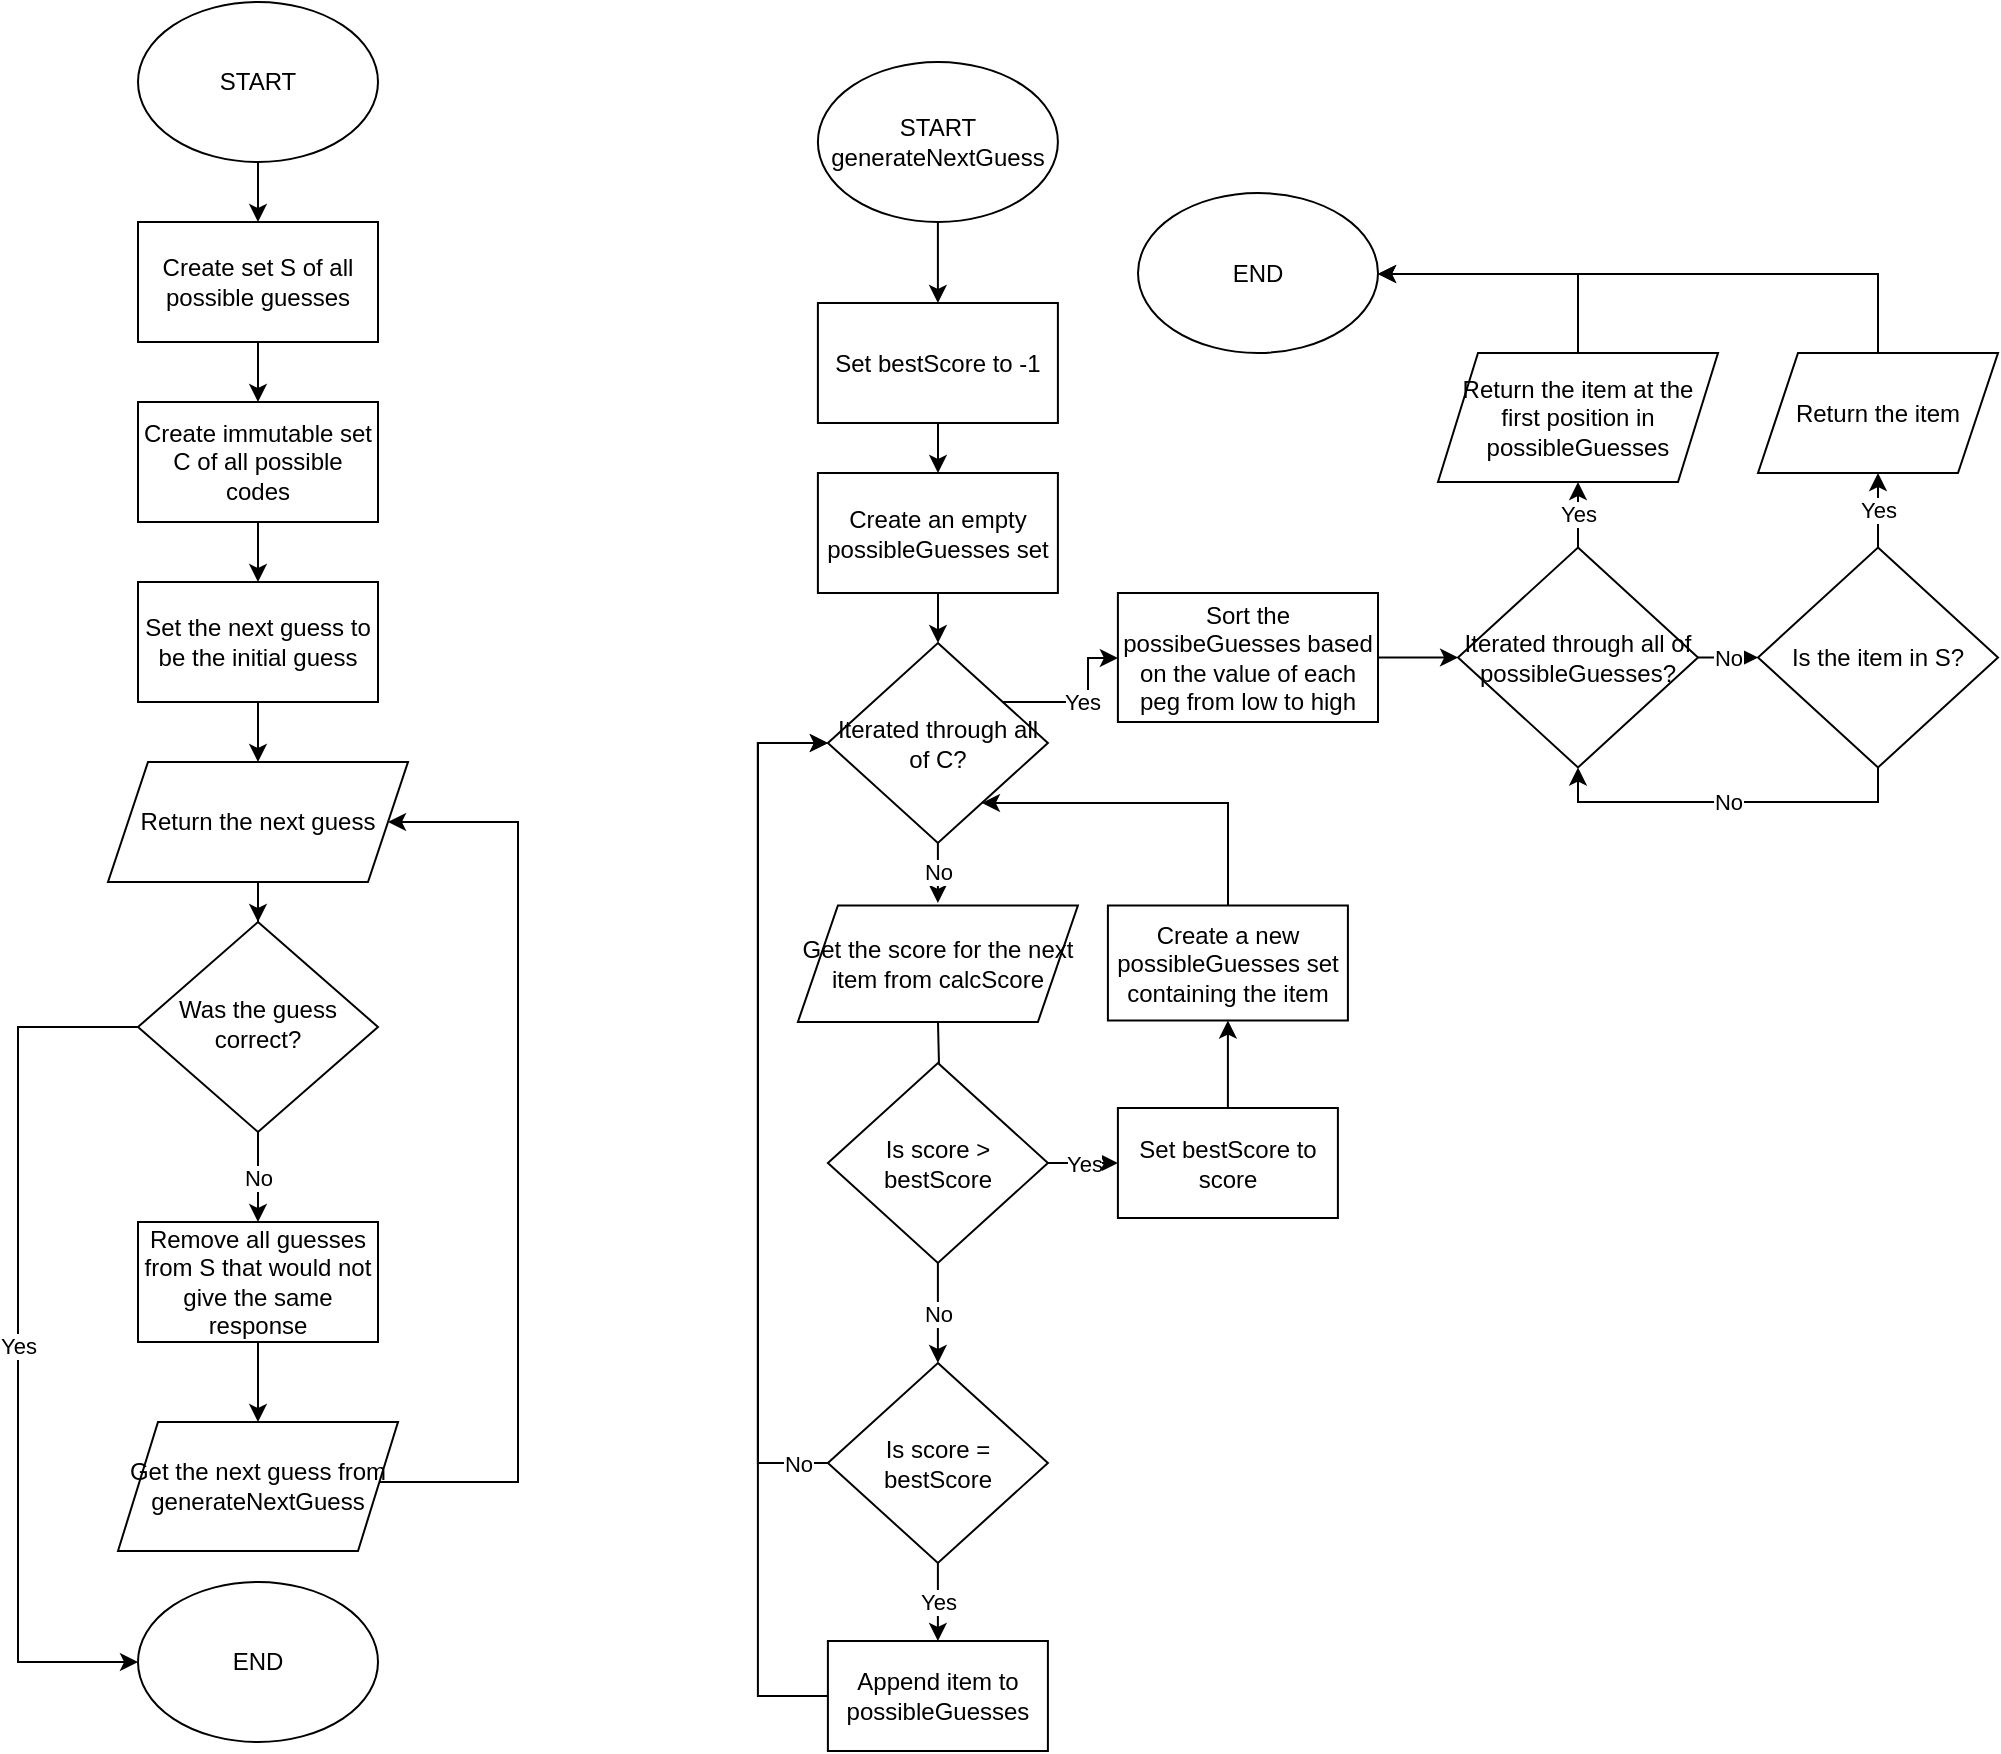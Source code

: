 <mxfile version="20.6.0" type="github"><diagram id="C5RBs43oDa-KdzZeNtuy" name="Page-1"><mxGraphModel dx="1298" dy="771" grid="1" gridSize="10" guides="1" tooltips="1" connect="1" arrows="1" fold="1" page="1" pageScale="1" pageWidth="827" pageHeight="1169" math="0" shadow="0"><root><mxCell id="WIyWlLk6GJQsqaUBKTNV-0"/><mxCell id="WIyWlLk6GJQsqaUBKTNV-1" parent="WIyWlLk6GJQsqaUBKTNV-0"/><mxCell id="X9C1vtubzveI6itHX-SZ-12" value="" style="edgeStyle=orthogonalEdgeStyle;rounded=0;orthogonalLoop=1;jettySize=auto;html=1;" edge="1" parent="WIyWlLk6GJQsqaUBKTNV-1" source="X9C1vtubzveI6itHX-SZ-0" target="X9C1vtubzveI6itHX-SZ-3"><mxGeometry relative="1" as="geometry"/></mxCell><mxCell id="X9C1vtubzveI6itHX-SZ-0" value="START" style="ellipse;whiteSpace=wrap;html=1;" vertex="1" parent="WIyWlLk6GJQsqaUBKTNV-1"><mxGeometry x="130" y="50" width="120" height="80" as="geometry"/></mxCell><mxCell id="X9C1vtubzveI6itHX-SZ-13" value="" style="edgeStyle=orthogonalEdgeStyle;rounded=0;orthogonalLoop=1;jettySize=auto;html=1;" edge="1" parent="WIyWlLk6GJQsqaUBKTNV-1" source="X9C1vtubzveI6itHX-SZ-3" target="X9C1vtubzveI6itHX-SZ-4"><mxGeometry relative="1" as="geometry"/></mxCell><mxCell id="X9C1vtubzveI6itHX-SZ-3" value="Create set S of all possible guesses" style="rounded=0;whiteSpace=wrap;html=1;" vertex="1" parent="WIyWlLk6GJQsqaUBKTNV-1"><mxGeometry x="130" y="160" width="120" height="60" as="geometry"/></mxCell><mxCell id="X9C1vtubzveI6itHX-SZ-14" value="" style="edgeStyle=orthogonalEdgeStyle;rounded=0;orthogonalLoop=1;jettySize=auto;html=1;" edge="1" parent="WIyWlLk6GJQsqaUBKTNV-1" source="X9C1vtubzveI6itHX-SZ-4" target="X9C1vtubzveI6itHX-SZ-6"><mxGeometry relative="1" as="geometry"/></mxCell><mxCell id="X9C1vtubzveI6itHX-SZ-4" value="Create immutable set C of all possible codes" style="rounded=0;whiteSpace=wrap;html=1;" vertex="1" parent="WIyWlLk6GJQsqaUBKTNV-1"><mxGeometry x="130" y="250" width="120" height="60" as="geometry"/></mxCell><mxCell id="X9C1vtubzveI6itHX-SZ-6" value="Set the next guess to be the initial guess" style="rounded=0;whiteSpace=wrap;html=1;" vertex="1" parent="WIyWlLk6GJQsqaUBKTNV-1"><mxGeometry x="130" y="340" width="120" height="60" as="geometry"/></mxCell><mxCell id="X9C1vtubzveI6itHX-SZ-16" value="" style="edgeStyle=orthogonalEdgeStyle;rounded=0;orthogonalLoop=1;jettySize=auto;html=1;" edge="1" parent="WIyWlLk6GJQsqaUBKTNV-1" source="X9C1vtubzveI6itHX-SZ-7" target="X9C1vtubzveI6itHX-SZ-10"><mxGeometry relative="1" as="geometry"/></mxCell><mxCell id="X9C1vtubzveI6itHX-SZ-19" value="" style="edgeStyle=orthogonalEdgeStyle;rounded=0;orthogonalLoop=1;jettySize=auto;html=1;" edge="1" parent="WIyWlLk6GJQsqaUBKTNV-1" source="X9C1vtubzveI6itHX-SZ-6" target="X9C1vtubzveI6itHX-SZ-7"><mxGeometry relative="1" as="geometry"/></mxCell><mxCell id="X9C1vtubzveI6itHX-SZ-7" value="Return the next guess" style="shape=parallelogram;perimeter=parallelogramPerimeter;whiteSpace=wrap;html=1;fixedSize=1;" vertex="1" parent="WIyWlLk6GJQsqaUBKTNV-1"><mxGeometry x="115" y="430" width="150" height="60" as="geometry"/></mxCell><mxCell id="X9C1vtubzveI6itHX-SZ-26" value="" style="edgeStyle=orthogonalEdgeStyle;rounded=0;orthogonalLoop=1;jettySize=auto;html=1;" edge="1" parent="WIyWlLk6GJQsqaUBKTNV-1" source="X9C1vtubzveI6itHX-SZ-8"><mxGeometry relative="1" as="geometry"><mxPoint x="190" y="760.0" as="targetPoint"/></mxGeometry></mxCell><mxCell id="X9C1vtubzveI6itHX-SZ-8" value="Remove all guesses from S that would not give the same response" style="rounded=0;whiteSpace=wrap;html=1;" vertex="1" parent="WIyWlLk6GJQsqaUBKTNV-1"><mxGeometry x="130" y="660" width="120" height="60" as="geometry"/></mxCell><mxCell id="X9C1vtubzveI6itHX-SZ-21" value="Yes" style="edgeStyle=orthogonalEdgeStyle;rounded=0;orthogonalLoop=1;jettySize=auto;html=1;" edge="1" parent="WIyWlLk6GJQsqaUBKTNV-1" source="X9C1vtubzveI6itHX-SZ-10" target="X9C1vtubzveI6itHX-SZ-11"><mxGeometry relative="1" as="geometry"><mxPoint x="300" y="562.5" as="targetPoint"/><Array as="points"><mxPoint x="70" y="563"/><mxPoint x="70" y="880"/></Array></mxGeometry></mxCell><mxCell id="X9C1vtubzveI6itHX-SZ-10" value="Was the guess correct?" style="rhombus;whiteSpace=wrap;html=1;shadow=0;fontFamily=Helvetica;fontSize=12;align=center;strokeWidth=1;spacing=6;spacingTop=-4;" vertex="1" parent="WIyWlLk6GJQsqaUBKTNV-1"><mxGeometry x="130" y="510" width="120" height="105" as="geometry"/></mxCell><mxCell id="X9C1vtubzveI6itHX-SZ-11" value="END" style="ellipse;whiteSpace=wrap;html=1;" vertex="1" parent="WIyWlLk6GJQsqaUBKTNV-1"><mxGeometry x="130" y="840" width="120" height="80" as="geometry"/></mxCell><mxCell id="X9C1vtubzveI6itHX-SZ-24" value="No" style="edgeStyle=orthogonalEdgeStyle;rounded=0;orthogonalLoop=1;jettySize=auto;html=1;" edge="1" parent="WIyWlLk6GJQsqaUBKTNV-1" source="X9C1vtubzveI6itHX-SZ-10" target="X9C1vtubzveI6itHX-SZ-8"><mxGeometry relative="1" as="geometry"><mxPoint x="140" y="572.5" as="sourcePoint"/><mxPoint x="140" y="860" as="targetPoint"/><Array as="points"><mxPoint x="190" y="650"/><mxPoint x="190" y="650"/></Array></mxGeometry></mxCell><mxCell id="X9C1vtubzveI6itHX-SZ-27" value="" style="edgeStyle=orthogonalEdgeStyle;rounded=0;orthogonalLoop=1;jettySize=auto;html=1;" edge="1" parent="WIyWlLk6GJQsqaUBKTNV-1" target="X9C1vtubzveI6itHX-SZ-7"><mxGeometry relative="1" as="geometry"><mxPoint x="250" y="790.0" as="sourcePoint"/><mxPoint x="200" y="520" as="targetPoint"/><Array as="points"><mxPoint x="320" y="790"/><mxPoint x="320" y="460"/></Array></mxGeometry></mxCell><mxCell id="X9C1vtubzveI6itHX-SZ-35" value="" style="edgeStyle=orthogonalEdgeStyle;rounded=0;orthogonalLoop=1;jettySize=auto;html=1;" edge="1" parent="WIyWlLk6GJQsqaUBKTNV-1" target="X9C1vtubzveI6itHX-SZ-30"><mxGeometry relative="1" as="geometry"><mxPoint x="530" y="560.5" as="sourcePoint"/></mxGeometry></mxCell><mxCell id="X9C1vtubzveI6itHX-SZ-29" value="Iterated through all of C?" style="rhombus;whiteSpace=wrap;html=1;" vertex="1" parent="WIyWlLk6GJQsqaUBKTNV-1"><mxGeometry x="474.95" y="370.5" width="110" height="100" as="geometry"/></mxCell><mxCell id="X9C1vtubzveI6itHX-SZ-44" value="Yes" style="edgeStyle=orthogonalEdgeStyle;rounded=0;orthogonalLoop=1;jettySize=auto;html=1;" edge="1" parent="WIyWlLk6GJQsqaUBKTNV-1" source="X9C1vtubzveI6itHX-SZ-30" target="X9C1vtubzveI6itHX-SZ-42"><mxGeometry relative="1" as="geometry"/></mxCell><mxCell id="X9C1vtubzveI6itHX-SZ-30" value="Is score &amp;gt; bestScore" style="rhombus;whiteSpace=wrap;html=1;" vertex="1" parent="WIyWlLk6GJQsqaUBKTNV-1"><mxGeometry x="474.95" y="580.5" width="110" height="100" as="geometry"/></mxCell><mxCell id="X9C1vtubzveI6itHX-SZ-36" value="" style="edgeStyle=orthogonalEdgeStyle;rounded=0;orthogonalLoop=1;jettySize=auto;html=1;" edge="1" parent="WIyWlLk6GJQsqaUBKTNV-1" source="X9C1vtubzveI6itHX-SZ-31" target="X9C1vtubzveI6itHX-SZ-29"><mxGeometry relative="1" as="geometry"/></mxCell><mxCell id="X9C1vtubzveI6itHX-SZ-31" value="Create an empty possibleGuesses set" style="rounded=0;whiteSpace=wrap;html=1;" vertex="1" parent="WIyWlLk6GJQsqaUBKTNV-1"><mxGeometry x="469.95" y="285.5" width="120" height="60" as="geometry"/></mxCell><mxCell id="X9C1vtubzveI6itHX-SZ-33" value="Is score = bestScore" style="rhombus;whiteSpace=wrap;html=1;" vertex="1" parent="WIyWlLk6GJQsqaUBKTNV-1"><mxGeometry x="474.95" y="730.5" width="110" height="100" as="geometry"/></mxCell><mxCell id="X9C1vtubzveI6itHX-SZ-34" value="No" style="endArrow=classic;html=1;rounded=0;" edge="1" parent="WIyWlLk6GJQsqaUBKTNV-1" source="X9C1vtubzveI6itHX-SZ-30" target="X9C1vtubzveI6itHX-SZ-33"><mxGeometry width="50" height="50" relative="1" as="geometry"><mxPoint x="359.95" y="640.5" as="sourcePoint"/><mxPoint x="409.95" y="590.5" as="targetPoint"/></mxGeometry></mxCell><mxCell id="X9C1vtubzveI6itHX-SZ-38" value="No" style="edgeStyle=orthogonalEdgeStyle;rounded=0;orthogonalLoop=1;jettySize=auto;html=1;" edge="1" parent="WIyWlLk6GJQsqaUBKTNV-1" source="X9C1vtubzveI6itHX-SZ-33" target="X9C1vtubzveI6itHX-SZ-29"><mxGeometry x="-0.93" relative="1" as="geometry"><mxPoint x="484.95" y="630.5" as="sourcePoint"/><mxPoint x="484.95" y="430.5" as="targetPoint"/><Array as="points"><mxPoint x="439.95" y="780.5"/><mxPoint x="439.95" y="420.5"/></Array><mxPoint as="offset"/></mxGeometry></mxCell><mxCell id="X9C1vtubzveI6itHX-SZ-41" value="No" style="endArrow=classic;html=1;rounded=0;" edge="1" parent="WIyWlLk6GJQsqaUBKTNV-1" source="X9C1vtubzveI6itHX-SZ-29"><mxGeometry width="50" height="50" relative="1" as="geometry"><mxPoint x="539.95" y="680.5" as="sourcePoint"/><mxPoint x="529.95" y="500.5" as="targetPoint"/></mxGeometry></mxCell><mxCell id="X9C1vtubzveI6itHX-SZ-45" value="" style="edgeStyle=orthogonalEdgeStyle;rounded=0;orthogonalLoop=1;jettySize=auto;html=1;" edge="1" parent="WIyWlLk6GJQsqaUBKTNV-1" source="X9C1vtubzveI6itHX-SZ-42" target="X9C1vtubzveI6itHX-SZ-43"><mxGeometry relative="1" as="geometry"/></mxCell><mxCell id="X9C1vtubzveI6itHX-SZ-42" value="Set bestScore to score" style="rounded=0;whiteSpace=wrap;html=1;" vertex="1" parent="WIyWlLk6GJQsqaUBKTNV-1"><mxGeometry x="619.95" y="603" width="110" height="55" as="geometry"/></mxCell><mxCell id="X9C1vtubzveI6itHX-SZ-43" value="Create a new possibleGuesses set containing the item" style="rounded=0;whiteSpace=wrap;html=1;" vertex="1" parent="WIyWlLk6GJQsqaUBKTNV-1"><mxGeometry x="614.95" y="501.75" width="120" height="57.5" as="geometry"/></mxCell><mxCell id="X9C1vtubzveI6itHX-SZ-47" value="" style="edgeStyle=orthogonalEdgeStyle;rounded=0;orthogonalLoop=1;jettySize=auto;html=1;" edge="1" parent="WIyWlLk6GJQsqaUBKTNV-1" source="X9C1vtubzveI6itHX-SZ-43" target="X9C1vtubzveI6itHX-SZ-29"><mxGeometry relative="1" as="geometry"><mxPoint x="539.95" y="355.5" as="sourcePoint"/><mxPoint x="539.95" y="380.5" as="targetPoint"/><Array as="points"><mxPoint x="674.95" y="450.5"/></Array></mxGeometry></mxCell><mxCell id="X9C1vtubzveI6itHX-SZ-49" value="" style="edgeStyle=orthogonalEdgeStyle;rounded=0;orthogonalLoop=1;jettySize=auto;html=1;" edge="1" parent="WIyWlLk6GJQsqaUBKTNV-1" source="X9C1vtubzveI6itHX-SZ-48" target="X9C1vtubzveI6itHX-SZ-31"><mxGeometry relative="1" as="geometry"/></mxCell><mxCell id="X9C1vtubzveI6itHX-SZ-48" value="Set bestScore to -1" style="rounded=0;whiteSpace=wrap;html=1;" vertex="1" parent="WIyWlLk6GJQsqaUBKTNV-1"><mxGeometry x="469.95" y="200.5" width="120" height="60" as="geometry"/></mxCell><mxCell id="X9C1vtubzveI6itHX-SZ-50" value="Append item to possibleGuesses" style="rounded=0;whiteSpace=wrap;html=1;" vertex="1" parent="WIyWlLk6GJQsqaUBKTNV-1"><mxGeometry x="474.95" y="869.5" width="110" height="55" as="geometry"/></mxCell><mxCell id="X9C1vtubzveI6itHX-SZ-51" value="Yes" style="endArrow=classic;html=1;rounded=0;" edge="1" parent="WIyWlLk6GJQsqaUBKTNV-1" source="X9C1vtubzveI6itHX-SZ-33" target="X9C1vtubzveI6itHX-SZ-50"><mxGeometry width="50" height="50" relative="1" as="geometry"><mxPoint x="539.95" y="690.5" as="sourcePoint"/><mxPoint x="539.95" y="740.5" as="targetPoint"/></mxGeometry></mxCell><mxCell id="X9C1vtubzveI6itHX-SZ-52" value="" style="edgeStyle=orthogonalEdgeStyle;rounded=0;orthogonalLoop=1;jettySize=auto;html=1;" edge="1" parent="WIyWlLk6GJQsqaUBKTNV-1" source="X9C1vtubzveI6itHX-SZ-50" target="X9C1vtubzveI6itHX-SZ-29"><mxGeometry relative="1" as="geometry"><mxPoint x="684.95" y="613" as="sourcePoint"/><mxPoint x="684.95" y="569.25" as="targetPoint"/><Array as="points"><mxPoint x="439.95" y="897"/><mxPoint x="439.95" y="420.5"/></Array></mxGeometry></mxCell><mxCell id="X9C1vtubzveI6itHX-SZ-64" value="" style="edgeStyle=orthogonalEdgeStyle;rounded=0;orthogonalLoop=1;jettySize=auto;html=1;" edge="1" parent="WIyWlLk6GJQsqaUBKTNV-1" source="X9C1vtubzveI6itHX-SZ-53" target="X9C1vtubzveI6itHX-SZ-54"><mxGeometry relative="1" as="geometry"/></mxCell><mxCell id="X9C1vtubzveI6itHX-SZ-53" value="Sort the possibeGuesses based on the value of each peg from low to high" style="rounded=0;whiteSpace=wrap;html=1;" vertex="1" parent="WIyWlLk6GJQsqaUBKTNV-1"><mxGeometry x="619.95" y="345.5" width="130.05" height="64.5" as="geometry"/></mxCell><mxCell id="X9C1vtubzveI6itHX-SZ-61" value="Yes" style="edgeStyle=orthogonalEdgeStyle;rounded=0;orthogonalLoop=1;jettySize=auto;html=1;" edge="1" parent="WIyWlLk6GJQsqaUBKTNV-1" source="X9C1vtubzveI6itHX-SZ-54" target="X9C1vtubzveI6itHX-SZ-60"><mxGeometry relative="1" as="geometry"/></mxCell><mxCell id="X9C1vtubzveI6itHX-SZ-62" value="No" style="edgeStyle=orthogonalEdgeStyle;rounded=0;orthogonalLoop=1;jettySize=auto;html=1;" edge="1" parent="WIyWlLk6GJQsqaUBKTNV-1" source="X9C1vtubzveI6itHX-SZ-54" target="X9C1vtubzveI6itHX-SZ-56"><mxGeometry relative="1" as="geometry"/></mxCell><mxCell id="X9C1vtubzveI6itHX-SZ-54" value="Iterated through all of possibleGuesses?" style="rhombus;whiteSpace=wrap;html=1;" vertex="1" parent="WIyWlLk6GJQsqaUBKTNV-1"><mxGeometry x="790" y="322.75" width="120" height="110" as="geometry"/></mxCell><mxCell id="X9C1vtubzveI6itHX-SZ-63" value="Yes" style="edgeStyle=orthogonalEdgeStyle;rounded=0;orthogonalLoop=1;jettySize=auto;html=1;" edge="1" parent="WIyWlLk6GJQsqaUBKTNV-1" source="X9C1vtubzveI6itHX-SZ-56" target="X9C1vtubzveI6itHX-SZ-57"><mxGeometry relative="1" as="geometry"/></mxCell><mxCell id="X9C1vtubzveI6itHX-SZ-56" value="Is the item in S?" style="rhombus;whiteSpace=wrap;html=1;" vertex="1" parent="WIyWlLk6GJQsqaUBKTNV-1"><mxGeometry x="940" y="322.75" width="120" height="110" as="geometry"/></mxCell><mxCell id="X9C1vtubzveI6itHX-SZ-57" value="Return the item" style="shape=parallelogram;perimeter=parallelogramPerimeter;whiteSpace=wrap;html=1;fixedSize=1;" vertex="1" parent="WIyWlLk6GJQsqaUBKTNV-1"><mxGeometry x="940" y="225.5" width="120" height="60" as="geometry"/></mxCell><mxCell id="X9C1vtubzveI6itHX-SZ-69" value="" style="edgeStyle=orthogonalEdgeStyle;rounded=0;orthogonalLoop=1;jettySize=auto;html=1;" edge="1" parent="WIyWlLk6GJQsqaUBKTNV-1" source="X9C1vtubzveI6itHX-SZ-58" target="X9C1vtubzveI6itHX-SZ-48"><mxGeometry relative="1" as="geometry"/></mxCell><mxCell id="X9C1vtubzveI6itHX-SZ-58" value="START&lt;br&gt;generateNextGuess" style="ellipse;whiteSpace=wrap;html=1;" vertex="1" parent="WIyWlLk6GJQsqaUBKTNV-1"><mxGeometry x="469.95" y="80" width="120" height="80" as="geometry"/></mxCell><mxCell id="X9C1vtubzveI6itHX-SZ-59" value="END" style="ellipse;whiteSpace=wrap;html=1;" vertex="1" parent="WIyWlLk6GJQsqaUBKTNV-1"><mxGeometry x="630" y="145.5" width="120" height="80" as="geometry"/></mxCell><mxCell id="X9C1vtubzveI6itHX-SZ-60" value="Return the item at the first position in possibleGuesses" style="shape=parallelogram;perimeter=parallelogramPerimeter;whiteSpace=wrap;html=1;fixedSize=1;" vertex="1" parent="WIyWlLk6GJQsqaUBKTNV-1"><mxGeometry x="780" y="225.5" width="140" height="64.5" as="geometry"/></mxCell><mxCell id="X9C1vtubzveI6itHX-SZ-65" value="" style="edgeStyle=orthogonalEdgeStyle;rounded=0;orthogonalLoop=1;jettySize=auto;html=1;" edge="1" parent="WIyWlLk6GJQsqaUBKTNV-1" source="X9C1vtubzveI6itHX-SZ-60" target="X9C1vtubzveI6itHX-SZ-59"><mxGeometry relative="1" as="geometry"><mxPoint x="760" y="387.737" as="sourcePoint"/><mxPoint x="800.1" y="387.842" as="targetPoint"/><Array as="points"><mxPoint x="850" y="186"/></Array></mxGeometry></mxCell><mxCell id="X9C1vtubzveI6itHX-SZ-66" value="" style="edgeStyle=orthogonalEdgeStyle;rounded=0;orthogonalLoop=1;jettySize=auto;html=1;" edge="1" parent="WIyWlLk6GJQsqaUBKTNV-1" source="X9C1vtubzveI6itHX-SZ-57" target="X9C1vtubzveI6itHX-SZ-59"><mxGeometry relative="1" as="geometry"><mxPoint x="860.053" y="235.5" as="sourcePoint"/><mxPoint x="759.994" y="196.053" as="targetPoint"/><Array as="points"><mxPoint x="1000" y="186"/></Array></mxGeometry></mxCell><mxCell id="X9C1vtubzveI6itHX-SZ-67" value="No" style="edgeStyle=orthogonalEdgeStyle;rounded=0;orthogonalLoop=1;jettySize=auto;html=1;" edge="1" parent="WIyWlLk6GJQsqaUBKTNV-1" source="X9C1vtubzveI6itHX-SZ-56" target="X9C1vtubzveI6itHX-SZ-54"><mxGeometry relative="1" as="geometry"><mxPoint x="919.9" y="387.842" as="sourcePoint"/><mxPoint x="950.1" y="387.842" as="targetPoint"/><Array as="points"><mxPoint x="1000" y="450"/><mxPoint x="850" y="450"/></Array></mxGeometry></mxCell><mxCell id="X9C1vtubzveI6itHX-SZ-68" value="Yes" style="edgeStyle=orthogonalEdgeStyle;rounded=0;orthogonalLoop=1;jettySize=auto;html=1;" edge="1" parent="WIyWlLk6GJQsqaUBKTNV-1" source="X9C1vtubzveI6itHX-SZ-29" target="X9C1vtubzveI6itHX-SZ-53"><mxGeometry relative="1" as="geometry"><mxPoint x="760" y="387.737" as="sourcePoint"/><mxPoint x="800.1" y="387.842" as="targetPoint"/><Array as="points"><mxPoint x="605" y="400"/><mxPoint x="605" y="378"/></Array></mxGeometry></mxCell><mxCell id="X9C1vtubzveI6itHX-SZ-70" value="Get the next guess from generateNextGuess" style="shape=parallelogram;perimeter=parallelogramPerimeter;whiteSpace=wrap;html=1;fixedSize=1;" vertex="1" parent="WIyWlLk6GJQsqaUBKTNV-1"><mxGeometry x="120" y="760" width="140" height="64.5" as="geometry"/></mxCell><mxCell id="X9C1vtubzveI6itHX-SZ-72" value="Get the score for the next item from calcScore" style="shape=parallelogram;perimeter=parallelogramPerimeter;whiteSpace=wrap;html=1;fixedSize=1;" vertex="1" parent="WIyWlLk6GJQsqaUBKTNV-1"><mxGeometry x="459.95" y="501.75" width="140" height="58.25" as="geometry"/></mxCell></root></mxGraphModel></diagram></mxfile>
